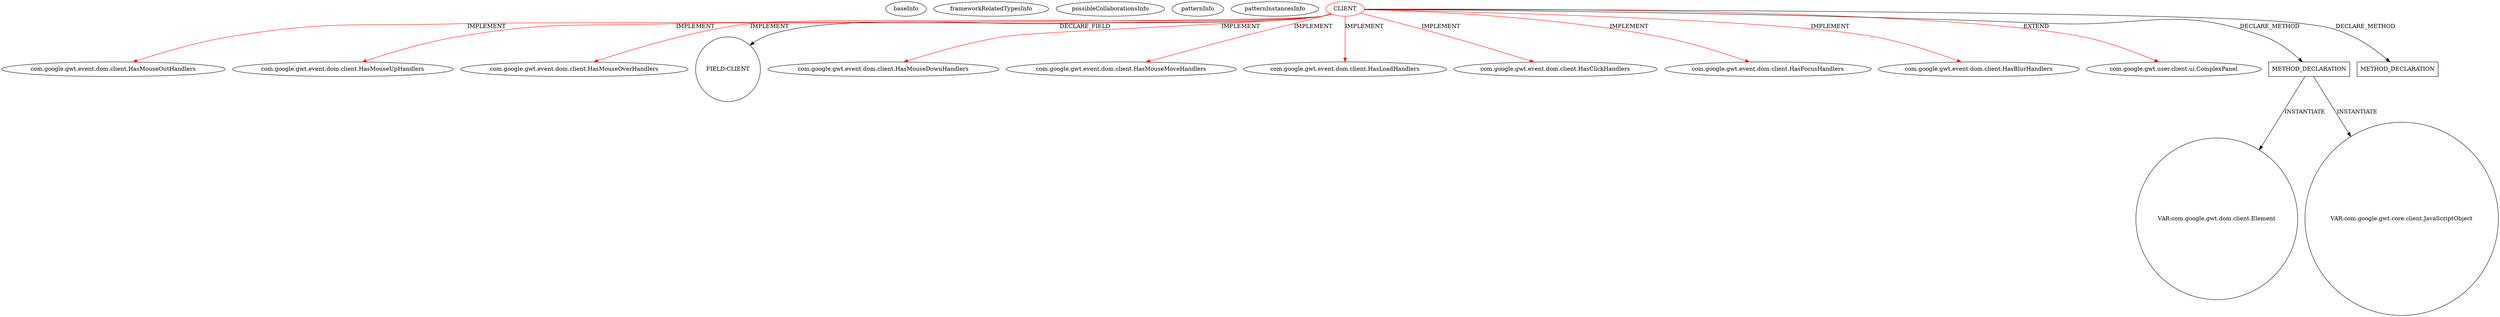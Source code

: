 digraph {
baseInfo[graphId=670,category="pattern",isAnonymous=false,possibleRelation=false]
frameworkRelatedTypesInfo[0="com.google.gwt.user.client.ui.ComplexPanel",1="com.google.gwt.event.dom.client.HasLoadHandlers",2="com.google.gwt.event.dom.client.HasMouseOverHandlers",3="com.google.gwt.event.dom.client.HasMouseMoveHandlers",4="com.google.gwt.event.dom.client.HasFocusHandlers",5="com.google.gwt.event.dom.client.HasClickHandlers",6="com.google.gwt.event.dom.client.HasMouseDownHandlers",7="com.google.gwt.event.dom.client.HasBlurHandlers",8="com.google.gwt.event.dom.client.HasMouseUpHandlers",9="com.google.gwt.event.dom.client.HasMouseOutHandlers"]
possibleCollaborationsInfo[]
patternInfo[frequency=4.0,patternRootClient=0]
patternInstancesInfo[0="mguiral-GwtSvgLib~/mguiral-GwtSvgLib/GwtSvgLib-master/src/gwt/html5/svg/client/user/ui/SVGSymbolWidget.java~SVGSymbolWidget~3998",1="mguiral-GwtSvgLib~/mguiral-GwtSvgLib/GwtSvgLib-master/src/gwt/html5/svg/client/user/ui/SVGTextContentWidget.java~SVGTextContentWidget~3987",2="mguiral-GwtSvgLib~/mguiral-GwtSvgLib/GwtSvgLib-master/src/gwt/html5/svg/client/user/ui/SVGGraphicalWidget.java~SVGGraphicalWidget~3974",3="mguiral-GwtSvgLib~/mguiral-GwtSvgLib/GwtSvgLib-master/src/gwt/html5/svg/client/user/ui/SVGSwitchWidget.java~SVGSwitchWidget~4001"]
9[label="com.google.gwt.event.dom.client.HasMouseOutHandlers",vertexType="FRAMEWORK_INTERFACE_TYPE",isFrameworkType=false]
0[label="CLIENT",vertexType="ROOT_CLIENT_CLASS_DECLARATION",isFrameworkType=false,color=red]
6[label="com.google.gwt.event.dom.client.HasMouseUpHandlers",vertexType="FRAMEWORK_INTERFACE_TYPE",isFrameworkType=false]
7[label="com.google.gwt.event.dom.client.HasMouseOverHandlers",vertexType="FRAMEWORK_INTERFACE_TYPE",isFrameworkType=false]
11[label="FIELD:CLIENT",vertexType="FIELD_DECLARATION",isFrameworkType=false,shape=circle]
5[label="com.google.gwt.event.dom.client.HasMouseDownHandlers",vertexType="FRAMEWORK_INTERFACE_TYPE",isFrameworkType=false]
8[label="com.google.gwt.event.dom.client.HasMouseMoveHandlers",vertexType="FRAMEWORK_INTERFACE_TYPE",isFrameworkType=false]
10[label="com.google.gwt.event.dom.client.HasLoadHandlers",vertexType="FRAMEWORK_INTERFACE_TYPE",isFrameworkType=false]
4[label="com.google.gwt.event.dom.client.HasClickHandlers",vertexType="FRAMEWORK_INTERFACE_TYPE",isFrameworkType=false]
2[label="com.google.gwt.event.dom.client.HasFocusHandlers",vertexType="FRAMEWORK_INTERFACE_TYPE",isFrameworkType=false]
3[label="com.google.gwt.event.dom.client.HasBlurHandlers",vertexType="FRAMEWORK_INTERFACE_TYPE",isFrameworkType=false]
1[label="com.google.gwt.user.client.ui.ComplexPanel",vertexType="FRAMEWORK_CLASS_TYPE",isFrameworkType=false]
119[label="METHOD_DECLARATION",vertexType="CLIENT_METHOD_DECLARATION",isFrameworkType=false,shape=box]
125[label="VAR:com.google.gwt.dom.client.Element",vertexType="VARIABLE_EXPRESION",isFrameworkType=false,shape=circle]
122[label="VAR:com.google.gwt.core.client.JavaScriptObject",vertexType="VARIABLE_EXPRESION",isFrameworkType=false,shape=circle]
128[label="METHOD_DECLARATION",vertexType="CLIENT_METHOD_DECLARATION",isFrameworkType=false,shape=box]
0->1[label="EXTEND",color=red]
0->10[label="IMPLEMENT",color=red]
0->119[label="DECLARE_METHOD"]
0->7[label="IMPLEMENT",color=red]
0->8[label="IMPLEMENT",color=red]
0->128[label="DECLARE_METHOD"]
0->2[label="IMPLEMENT",color=red]
0->4[label="IMPLEMENT",color=red]
0->5[label="IMPLEMENT",color=red]
0->3[label="IMPLEMENT",color=red]
119->125[label="INSTANTIATE"]
0->11[label="DECLARE_FIELD"]
0->6[label="IMPLEMENT",color=red]
119->122[label="INSTANTIATE"]
0->9[label="IMPLEMENT",color=red]
}
